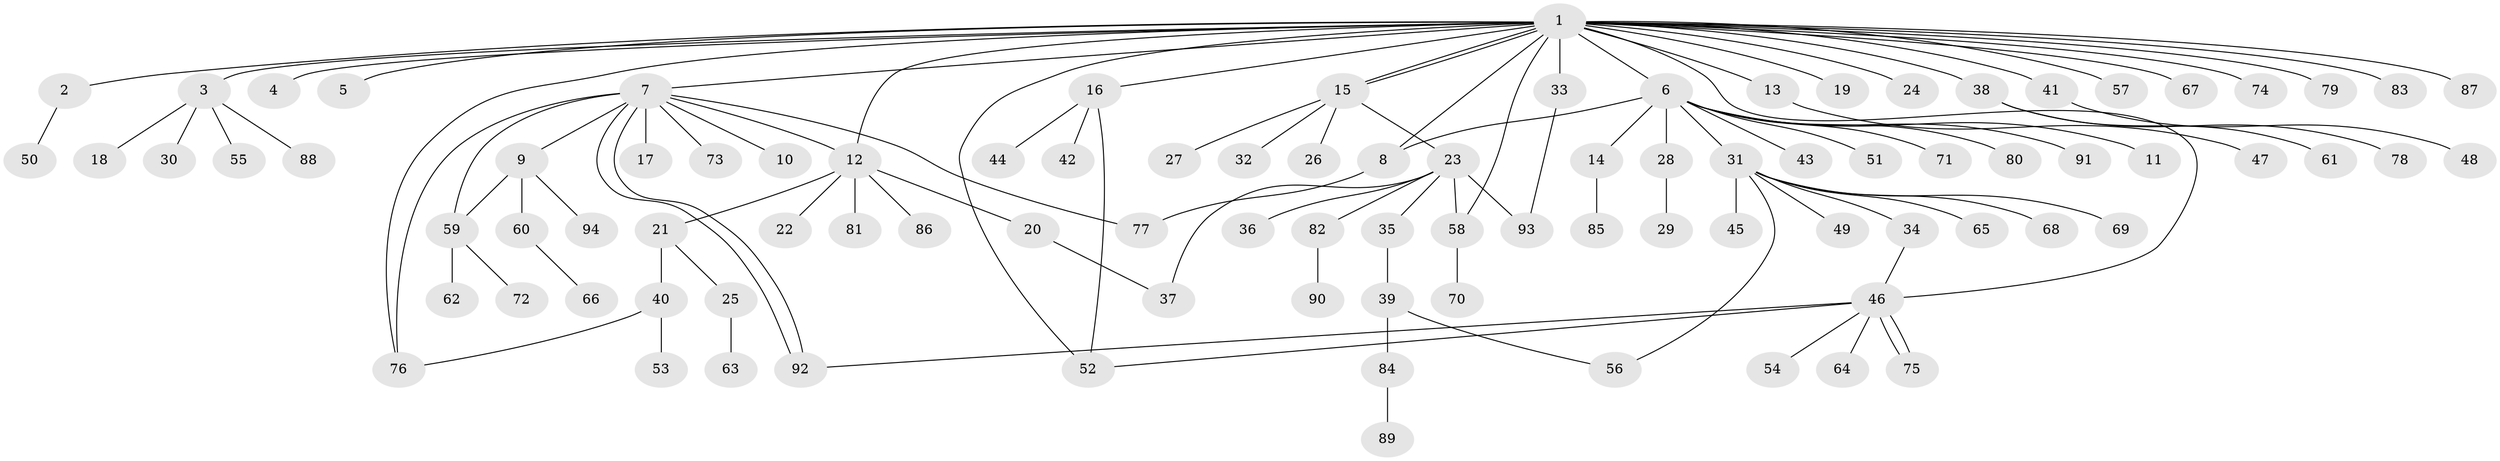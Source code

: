 // Generated by graph-tools (version 1.1) at 2025/01/03/09/25 03:01:54]
// undirected, 94 vertices, 110 edges
graph export_dot {
graph [start="1"]
  node [color=gray90,style=filled];
  1;
  2;
  3;
  4;
  5;
  6;
  7;
  8;
  9;
  10;
  11;
  12;
  13;
  14;
  15;
  16;
  17;
  18;
  19;
  20;
  21;
  22;
  23;
  24;
  25;
  26;
  27;
  28;
  29;
  30;
  31;
  32;
  33;
  34;
  35;
  36;
  37;
  38;
  39;
  40;
  41;
  42;
  43;
  44;
  45;
  46;
  47;
  48;
  49;
  50;
  51;
  52;
  53;
  54;
  55;
  56;
  57;
  58;
  59;
  60;
  61;
  62;
  63;
  64;
  65;
  66;
  67;
  68;
  69;
  70;
  71;
  72;
  73;
  74;
  75;
  76;
  77;
  78;
  79;
  80;
  81;
  82;
  83;
  84;
  85;
  86;
  87;
  88;
  89;
  90;
  91;
  92;
  93;
  94;
  1 -- 2;
  1 -- 3;
  1 -- 4;
  1 -- 5;
  1 -- 6;
  1 -- 7;
  1 -- 8;
  1 -- 12;
  1 -- 13;
  1 -- 15;
  1 -- 15;
  1 -- 16;
  1 -- 19;
  1 -- 24;
  1 -- 33;
  1 -- 38;
  1 -- 41;
  1 -- 46;
  1 -- 52;
  1 -- 57;
  1 -- 58;
  1 -- 67;
  1 -- 74;
  1 -- 76;
  1 -- 79;
  1 -- 83;
  1 -- 87;
  2 -- 50;
  3 -- 18;
  3 -- 30;
  3 -- 55;
  3 -- 88;
  6 -- 8;
  6 -- 11;
  6 -- 14;
  6 -- 28;
  6 -- 31;
  6 -- 43;
  6 -- 51;
  6 -- 71;
  6 -- 80;
  6 -- 91;
  7 -- 9;
  7 -- 10;
  7 -- 12;
  7 -- 17;
  7 -- 59;
  7 -- 73;
  7 -- 76;
  7 -- 77;
  7 -- 92;
  7 -- 92;
  8 -- 77;
  9 -- 59;
  9 -- 60;
  9 -- 94;
  12 -- 20;
  12 -- 21;
  12 -- 22;
  12 -- 81;
  12 -- 86;
  13 -- 47;
  14 -- 85;
  15 -- 23;
  15 -- 26;
  15 -- 27;
  15 -- 32;
  16 -- 42;
  16 -- 44;
  16 -- 52;
  20 -- 37;
  21 -- 25;
  21 -- 40;
  23 -- 35;
  23 -- 36;
  23 -- 37;
  23 -- 58;
  23 -- 82;
  23 -- 93;
  25 -- 63;
  28 -- 29;
  31 -- 34;
  31 -- 45;
  31 -- 49;
  31 -- 56;
  31 -- 65;
  31 -- 68;
  31 -- 69;
  33 -- 93;
  34 -- 46;
  35 -- 39;
  38 -- 61;
  38 -- 78;
  39 -- 56;
  39 -- 84;
  40 -- 53;
  40 -- 76;
  41 -- 48;
  46 -- 52;
  46 -- 54;
  46 -- 64;
  46 -- 75;
  46 -- 75;
  46 -- 92;
  58 -- 70;
  59 -- 62;
  59 -- 72;
  60 -- 66;
  82 -- 90;
  84 -- 89;
}
